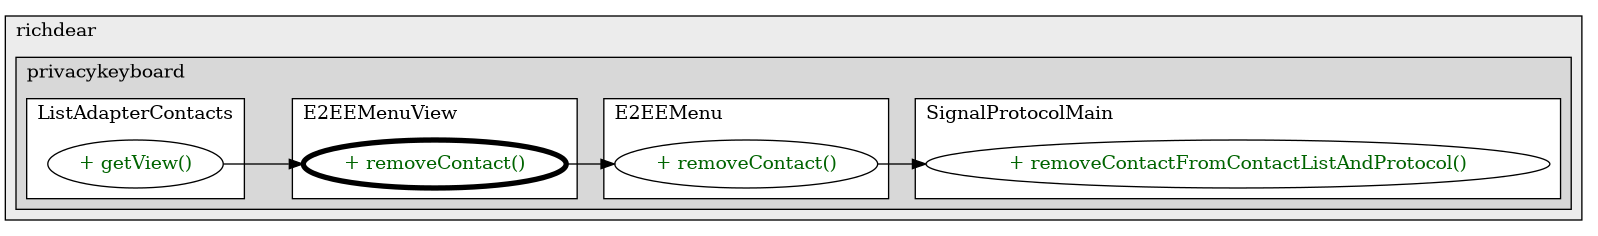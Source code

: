 @startuml

/' diagram meta data start
config=CallConfiguration;
{
  "rootMethod": "com.richdear.privacykeyboard.inputmethod.latin.e2ee.E2EEMenuView#removeContact(Contact)",
  "projectClassification": {
    "searchMode": "OpenProject", // OpenProject, AllProjects
    "includedProjects": "",
    "pathEndKeywords": "*.impl",
    "isClientPath": "",
    "isClientName": "",
    "isTestPath": "",
    "isTestName": "",
    "isMappingPath": "",
    "isMappingName": "",
    "isDataAccessPath": "",
    "isDataAccessName": "",
    "isDataStructurePath": "",
    "isDataStructureName": "",
    "isInterfaceStructuresPath": "",
    "isInterfaceStructuresName": "",
    "isEntryPointPath": "",
    "isEntryPointName": "",
    "treatFinalFieldsAsMandatory": false
  },
  "graphRestriction": {
    "classPackageExcludeFilter": "",
    "classPackageIncludeFilter": "",
    "classNameExcludeFilter": "",
    "classNameIncludeFilter": "",
    "methodNameExcludeFilter": "",
    "methodNameIncludeFilter": "",
    "removeByInheritance": "", // inheritance/annotation based filtering is done in a second step
    "removeByAnnotation": "",
    "removeByClassPackage": "", // cleanup the graph after inheritance/annotation based filtering is done
    "removeByClassName": "",
    "cutMappings": false,
    "cutEnum": true,
    "cutTests": true,
    "cutClient": true,
    "cutDataAccess": true,
    "cutInterfaceStructures": true,
    "cutDataStructures": true,
    "cutGetterAndSetter": true,
    "cutConstructors": true
  },
  "graphTraversal": {
    "forwardDepth": 3,
    "backwardDepth": 3,
    "classPackageExcludeFilter": "",
    "classPackageIncludeFilter": "",
    "classNameExcludeFilter": "",
    "classNameIncludeFilter": "",
    "methodNameExcludeFilter": "",
    "methodNameIncludeFilter": "",
    "hideMappings": false,
    "hideDataStructures": false,
    "hidePrivateMethods": true,
    "hideInterfaceCalls": true, // indirection: implementation -> interface (is hidden) -> implementation
    "onlyShowApplicationEntryPoints": false, // root node is included
    "useMethodCallsForStructureDiagram": "ForwardOnly" // ForwardOnly, BothDirections, No
  },
  "details": {
    "aggregation": "GroupByClass", // ByClass, GroupByClass, None
    "showMethodParametersTypes": false,
    "showMethodParametersNames": false,
    "showMethodReturnType": false,
    "showPackageLevels": 2,
    "showCallOrder": false,
    "edgeMode": "MethodsOnly", // TypesOnly, MethodsOnly, TypesAndMethods, MethodsAndDirectTypeUsage
    "showDetailedClassStructure": false
  },
  "rootClass": "com.richdear.privacykeyboard.inputmethod.latin.e2ee.E2EEMenuView",
  "extensionCallbackMethod": "" // qualified.class.name#methodName - signature: public static String method(String)
}
diagram meta data end '/



digraph g {
    rankdir="LR"
    splines=polyline
    

'nodes 
subgraph cluster_1551067314 { 
   	label=richdear
	labeljust=l
	fillcolor="#ececec"
	style=filled
   
   subgraph cluster_1287280433 { 
   	label=privacykeyboard
	labeljust=l
	fillcolor="#d8d8d8"
	style=filled
   
   subgraph cluster_115521613 { 
   	label=E2EEMenuView
	labeljust=l
	fillcolor=white
	style=filled
   
   E2EEMenuView1648205996XXXremoveContact1678787584[
	label="+ removeContact()"
	style=filled
	fillcolor=white
	tooltip="E2EEMenuView

null"
	penwidth=4
	fontcolor=darkgreen
];
} 

subgraph cluster_1200132237 { 
   	label=SignalProtocolMain
	labeljust=l
	fillcolor=white
	style=filled
   
   SignalProtocolMain1190768954XXXremoveContactFromContactListAndProtocol1678787584[
	label="+ removeContactFromContactListAndProtocol()"
	style=filled
	fillcolor=white
	tooltip="SignalProtocolMain

null"
	fontcolor=darkgreen
];
} 

subgraph cluster_1293041646 { 
   	label=E2EEMenu
	labeljust=l
	fillcolor=white
	style=filled
   
   E2EEMenu1648205996XXXremoveContact1678787584[
	label="+ removeContact()"
	style=filled
	fillcolor=white
	tooltip="E2EEMenu

null"
	fontcolor=darkgreen
];
} 

subgraph cluster_695487683 { 
   	label=ListAdapterContacts
	labeljust=l
	fillcolor=white
	style=filled
   
   ListAdapterContacts1636112371XXXgetView1005306846[
	label="+ getView()"
	style=filled
	fillcolor=white
	tooltip="ListAdapterContacts

null"
	fontcolor=darkgreen
];
} 
} 
} 

'edges    
E2EEMenu1648205996XXXremoveContact1678787584 -> SignalProtocolMain1190768954XXXremoveContactFromContactListAndProtocol1678787584;
E2EEMenuView1648205996XXXremoveContact1678787584 -> E2EEMenu1648205996XXXremoveContact1678787584;
ListAdapterContacts1636112371XXXgetView1005306846 -> E2EEMenuView1648205996XXXremoveContact1678787584;
    
}
@enduml